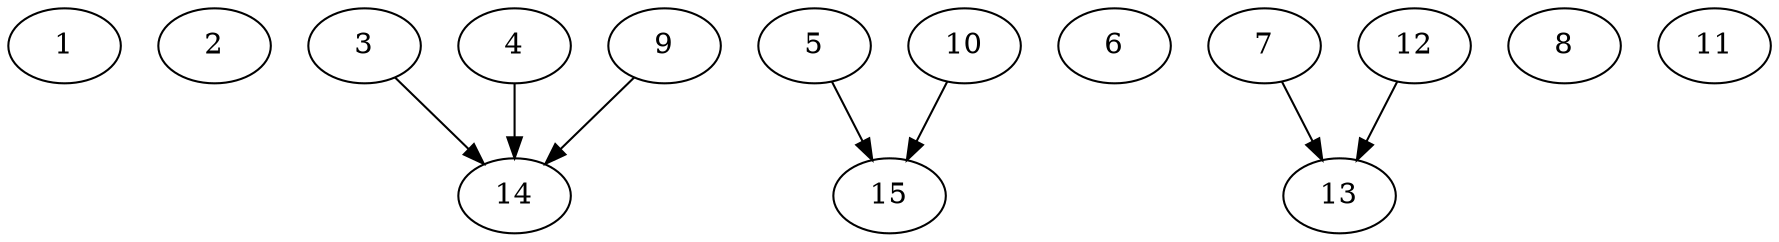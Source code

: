 // DAG automatically generated by daggen at Thu Oct  3 13:59:26 2019
// ./daggen --dot -n 15 --ccr 0.5 --fat 0.9 --regular 0.5 --density 0.5 --mindata 5242880 --maxdata 52428800 
digraph G {
  1 [size="39747584", alpha="0.05", expect_size="19873792"] 
  2 [size="83695616", alpha="0.15", expect_size="41847808"] 
  3 [size="92262400", alpha="0.07", expect_size="46131200"] 
  3 -> 14 [size ="46131200"]
  4 [size="26750976", alpha="0.14", expect_size="13375488"] 
  4 -> 14 [size ="13375488"]
  5 [size="53299200", alpha="0.16", expect_size="26649600"] 
  5 -> 15 [size ="26649600"]
  6 [size="89149440", alpha="0.10", expect_size="44574720"] 
  7 [size="59490304", alpha="0.15", expect_size="29745152"] 
  7 -> 13 [size ="29745152"]
  8 [size="74098688", alpha="0.20", expect_size="37049344"] 
  9 [size="103727104", alpha="0.19", expect_size="51863552"] 
  9 -> 14 [size ="51863552"]
  10 [size="82300928", alpha="0.12", expect_size="41150464"] 
  10 -> 15 [size ="41150464"]
  11 [size="70637568", alpha="0.11", expect_size="35318784"] 
  12 [size="94177280", alpha="0.15", expect_size="47088640"] 
  12 -> 13 [size ="47088640"]
  13 [size="69367808", alpha="0.07", expect_size="34683904"] 
  14 [size="101634048", alpha="0.18", expect_size="50817024"] 
  15 [size="71368704", alpha="0.10", expect_size="35684352"] 
}
